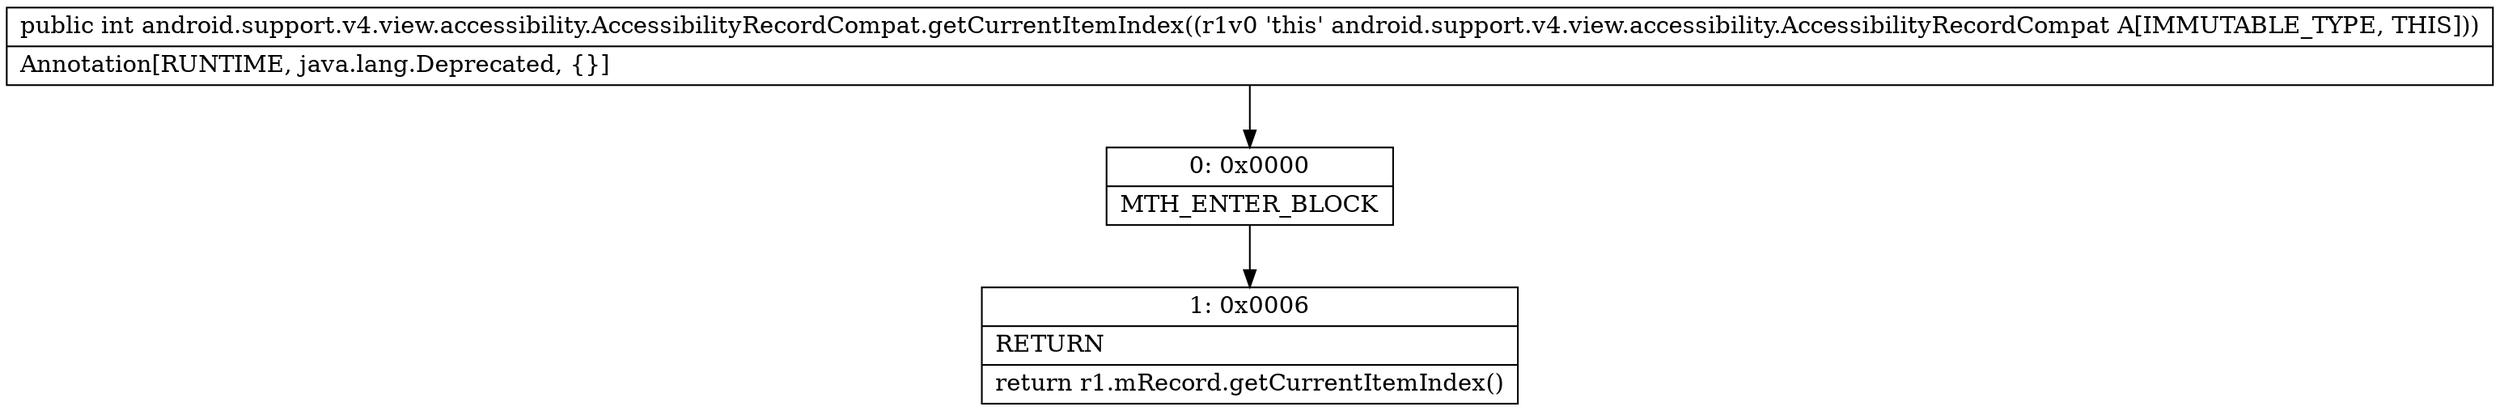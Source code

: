 digraph "CFG forandroid.support.v4.view.accessibility.AccessibilityRecordCompat.getCurrentItemIndex()I" {
Node_0 [shape=record,label="{0\:\ 0x0000|MTH_ENTER_BLOCK\l}"];
Node_1 [shape=record,label="{1\:\ 0x0006|RETURN\l|return r1.mRecord.getCurrentItemIndex()\l}"];
MethodNode[shape=record,label="{public int android.support.v4.view.accessibility.AccessibilityRecordCompat.getCurrentItemIndex((r1v0 'this' android.support.v4.view.accessibility.AccessibilityRecordCompat A[IMMUTABLE_TYPE, THIS]))  | Annotation[RUNTIME, java.lang.Deprecated, \{\}]\l}"];
MethodNode -> Node_0;
Node_0 -> Node_1;
}


